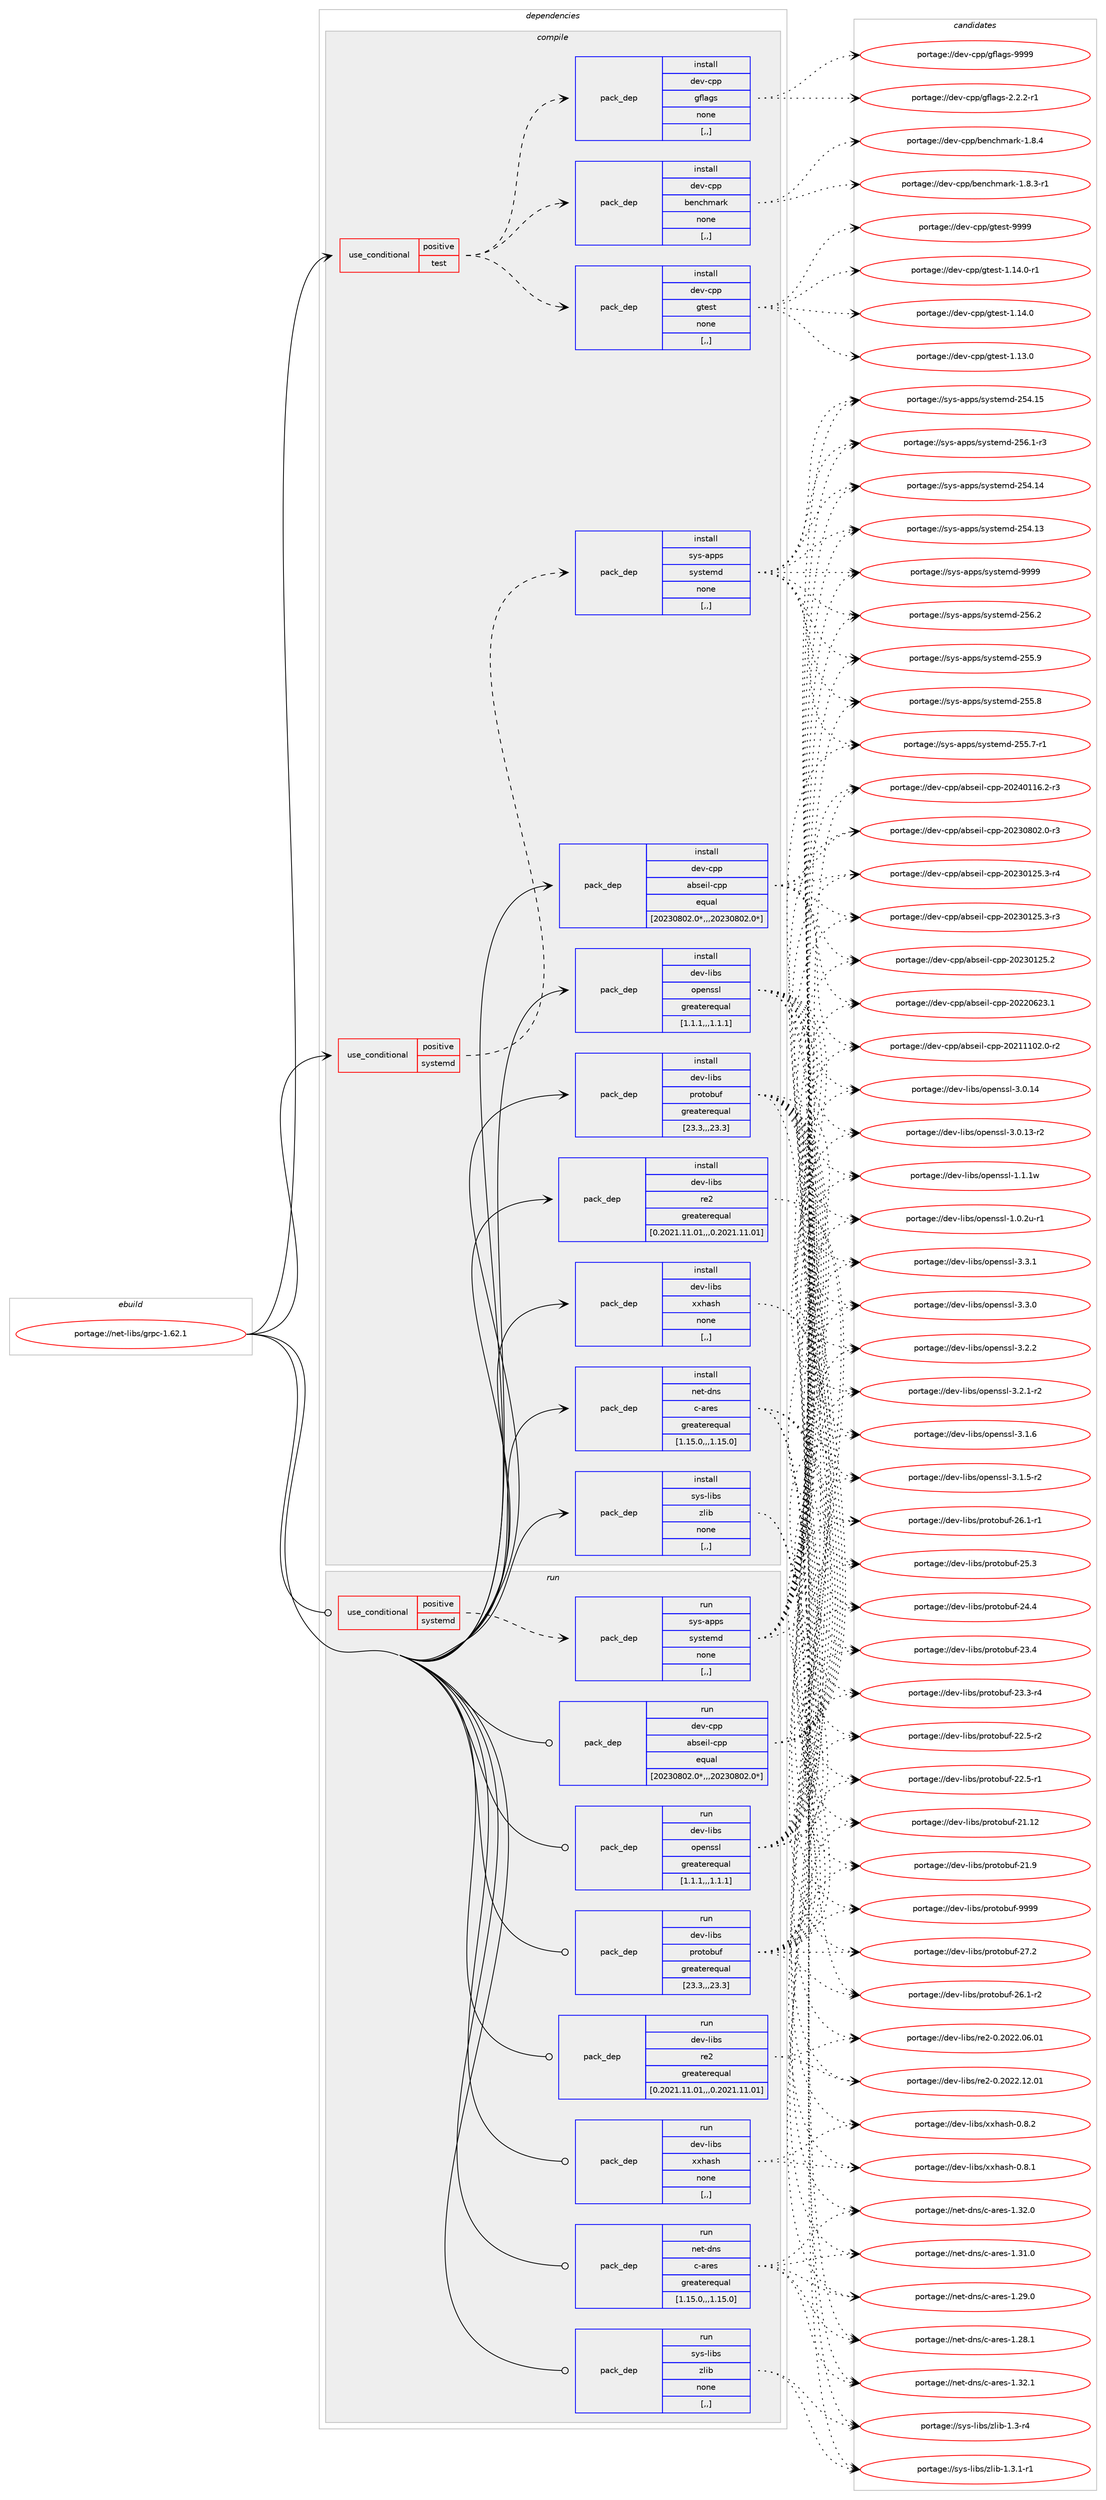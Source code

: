 digraph prolog {

# *************
# Graph options
# *************

newrank=true;
concentrate=true;
compound=true;
graph [rankdir=LR,fontname=Helvetica,fontsize=10,ranksep=1.5];#, ranksep=2.5, nodesep=0.2];
edge  [arrowhead=vee];
node  [fontname=Helvetica,fontsize=10];

# **********
# The ebuild
# **********

subgraph cluster_leftcol {
color=gray;
rank=same;
label=<<i>ebuild</i>>;
id [label="portage://net-libs/grpc-1.62.1", color=red, width=4, href="../net-libs/grpc-1.62.1.svg"];
}

# ****************
# The dependencies
# ****************

subgraph cluster_midcol {
color=gray;
label=<<i>dependencies</i>>;
subgraph cluster_compile {
fillcolor="#eeeeee";
style=filled;
label=<<i>compile</i>>;
subgraph cond92857 {
dependency356005 [label=<<TABLE BORDER="0" CELLBORDER="1" CELLSPACING="0" CELLPADDING="4"><TR><TD ROWSPAN="3" CELLPADDING="10">use_conditional</TD></TR><TR><TD>positive</TD></TR><TR><TD>systemd</TD></TR></TABLE>>, shape=none, color=red];
subgraph pack260504 {
dependency356006 [label=<<TABLE BORDER="0" CELLBORDER="1" CELLSPACING="0" CELLPADDING="4" WIDTH="220"><TR><TD ROWSPAN="6" CELLPADDING="30">pack_dep</TD></TR><TR><TD WIDTH="110">install</TD></TR><TR><TD>sys-apps</TD></TR><TR><TD>systemd</TD></TR><TR><TD>none</TD></TR><TR><TD>[,,]</TD></TR></TABLE>>, shape=none, color=blue];
}
dependency356005:e -> dependency356006:w [weight=20,style="dashed",arrowhead="vee"];
}
id:e -> dependency356005:w [weight=20,style="solid",arrowhead="vee"];
subgraph cond92858 {
dependency356007 [label=<<TABLE BORDER="0" CELLBORDER="1" CELLSPACING="0" CELLPADDING="4"><TR><TD ROWSPAN="3" CELLPADDING="10">use_conditional</TD></TR><TR><TD>positive</TD></TR><TR><TD>test</TD></TR></TABLE>>, shape=none, color=red];
subgraph pack260505 {
dependency356008 [label=<<TABLE BORDER="0" CELLBORDER="1" CELLSPACING="0" CELLPADDING="4" WIDTH="220"><TR><TD ROWSPAN="6" CELLPADDING="30">pack_dep</TD></TR><TR><TD WIDTH="110">install</TD></TR><TR><TD>dev-cpp</TD></TR><TR><TD>benchmark</TD></TR><TR><TD>none</TD></TR><TR><TD>[,,]</TD></TR></TABLE>>, shape=none, color=blue];
}
dependency356007:e -> dependency356008:w [weight=20,style="dashed",arrowhead="vee"];
subgraph pack260506 {
dependency356009 [label=<<TABLE BORDER="0" CELLBORDER="1" CELLSPACING="0" CELLPADDING="4" WIDTH="220"><TR><TD ROWSPAN="6" CELLPADDING="30">pack_dep</TD></TR><TR><TD WIDTH="110">install</TD></TR><TR><TD>dev-cpp</TD></TR><TR><TD>gflags</TD></TR><TR><TD>none</TD></TR><TR><TD>[,,]</TD></TR></TABLE>>, shape=none, color=blue];
}
dependency356007:e -> dependency356009:w [weight=20,style="dashed",arrowhead="vee"];
subgraph pack260507 {
dependency356010 [label=<<TABLE BORDER="0" CELLBORDER="1" CELLSPACING="0" CELLPADDING="4" WIDTH="220"><TR><TD ROWSPAN="6" CELLPADDING="30">pack_dep</TD></TR><TR><TD WIDTH="110">install</TD></TR><TR><TD>dev-cpp</TD></TR><TR><TD>gtest</TD></TR><TR><TD>none</TD></TR><TR><TD>[,,]</TD></TR></TABLE>>, shape=none, color=blue];
}
dependency356007:e -> dependency356010:w [weight=20,style="dashed",arrowhead="vee"];
}
id:e -> dependency356007:w [weight=20,style="solid",arrowhead="vee"];
subgraph pack260508 {
dependency356011 [label=<<TABLE BORDER="0" CELLBORDER="1" CELLSPACING="0" CELLPADDING="4" WIDTH="220"><TR><TD ROWSPAN="6" CELLPADDING="30">pack_dep</TD></TR><TR><TD WIDTH="110">install</TD></TR><TR><TD>dev-cpp</TD></TR><TR><TD>abseil-cpp</TD></TR><TR><TD>equal</TD></TR><TR><TD>[20230802.0*,,,20230802.0*]</TD></TR></TABLE>>, shape=none, color=blue];
}
id:e -> dependency356011:w [weight=20,style="solid",arrowhead="vee"];
subgraph pack260509 {
dependency356012 [label=<<TABLE BORDER="0" CELLBORDER="1" CELLSPACING="0" CELLPADDING="4" WIDTH="220"><TR><TD ROWSPAN="6" CELLPADDING="30">pack_dep</TD></TR><TR><TD WIDTH="110">install</TD></TR><TR><TD>dev-libs</TD></TR><TR><TD>openssl</TD></TR><TR><TD>greaterequal</TD></TR><TR><TD>[1.1.1,,,1.1.1]</TD></TR></TABLE>>, shape=none, color=blue];
}
id:e -> dependency356012:w [weight=20,style="solid",arrowhead="vee"];
subgraph pack260510 {
dependency356013 [label=<<TABLE BORDER="0" CELLBORDER="1" CELLSPACING="0" CELLPADDING="4" WIDTH="220"><TR><TD ROWSPAN="6" CELLPADDING="30">pack_dep</TD></TR><TR><TD WIDTH="110">install</TD></TR><TR><TD>dev-libs</TD></TR><TR><TD>protobuf</TD></TR><TR><TD>greaterequal</TD></TR><TR><TD>[23.3,,,23.3]</TD></TR></TABLE>>, shape=none, color=blue];
}
id:e -> dependency356013:w [weight=20,style="solid",arrowhead="vee"];
subgraph pack260511 {
dependency356014 [label=<<TABLE BORDER="0" CELLBORDER="1" CELLSPACING="0" CELLPADDING="4" WIDTH="220"><TR><TD ROWSPAN="6" CELLPADDING="30">pack_dep</TD></TR><TR><TD WIDTH="110">install</TD></TR><TR><TD>dev-libs</TD></TR><TR><TD>re2</TD></TR><TR><TD>greaterequal</TD></TR><TR><TD>[0.2021.11.01,,,0.2021.11.01]</TD></TR></TABLE>>, shape=none, color=blue];
}
id:e -> dependency356014:w [weight=20,style="solid",arrowhead="vee"];
subgraph pack260512 {
dependency356015 [label=<<TABLE BORDER="0" CELLBORDER="1" CELLSPACING="0" CELLPADDING="4" WIDTH="220"><TR><TD ROWSPAN="6" CELLPADDING="30">pack_dep</TD></TR><TR><TD WIDTH="110">install</TD></TR><TR><TD>dev-libs</TD></TR><TR><TD>xxhash</TD></TR><TR><TD>none</TD></TR><TR><TD>[,,]</TD></TR></TABLE>>, shape=none, color=blue];
}
id:e -> dependency356015:w [weight=20,style="solid",arrowhead="vee"];
subgraph pack260513 {
dependency356016 [label=<<TABLE BORDER="0" CELLBORDER="1" CELLSPACING="0" CELLPADDING="4" WIDTH="220"><TR><TD ROWSPAN="6" CELLPADDING="30">pack_dep</TD></TR><TR><TD WIDTH="110">install</TD></TR><TR><TD>net-dns</TD></TR><TR><TD>c-ares</TD></TR><TR><TD>greaterequal</TD></TR><TR><TD>[1.15.0,,,1.15.0]</TD></TR></TABLE>>, shape=none, color=blue];
}
id:e -> dependency356016:w [weight=20,style="solid",arrowhead="vee"];
subgraph pack260514 {
dependency356017 [label=<<TABLE BORDER="0" CELLBORDER="1" CELLSPACING="0" CELLPADDING="4" WIDTH="220"><TR><TD ROWSPAN="6" CELLPADDING="30">pack_dep</TD></TR><TR><TD WIDTH="110">install</TD></TR><TR><TD>sys-libs</TD></TR><TR><TD>zlib</TD></TR><TR><TD>none</TD></TR><TR><TD>[,,]</TD></TR></TABLE>>, shape=none, color=blue];
}
id:e -> dependency356017:w [weight=20,style="solid",arrowhead="vee"];
}
subgraph cluster_compileandrun {
fillcolor="#eeeeee";
style=filled;
label=<<i>compile and run</i>>;
}
subgraph cluster_run {
fillcolor="#eeeeee";
style=filled;
label=<<i>run</i>>;
subgraph cond92859 {
dependency356018 [label=<<TABLE BORDER="0" CELLBORDER="1" CELLSPACING="0" CELLPADDING="4"><TR><TD ROWSPAN="3" CELLPADDING="10">use_conditional</TD></TR><TR><TD>positive</TD></TR><TR><TD>systemd</TD></TR></TABLE>>, shape=none, color=red];
subgraph pack260515 {
dependency356019 [label=<<TABLE BORDER="0" CELLBORDER="1" CELLSPACING="0" CELLPADDING="4" WIDTH="220"><TR><TD ROWSPAN="6" CELLPADDING="30">pack_dep</TD></TR><TR><TD WIDTH="110">run</TD></TR><TR><TD>sys-apps</TD></TR><TR><TD>systemd</TD></TR><TR><TD>none</TD></TR><TR><TD>[,,]</TD></TR></TABLE>>, shape=none, color=blue];
}
dependency356018:e -> dependency356019:w [weight=20,style="dashed",arrowhead="vee"];
}
id:e -> dependency356018:w [weight=20,style="solid",arrowhead="odot"];
subgraph pack260516 {
dependency356020 [label=<<TABLE BORDER="0" CELLBORDER="1" CELLSPACING="0" CELLPADDING="4" WIDTH="220"><TR><TD ROWSPAN="6" CELLPADDING="30">pack_dep</TD></TR><TR><TD WIDTH="110">run</TD></TR><TR><TD>dev-cpp</TD></TR><TR><TD>abseil-cpp</TD></TR><TR><TD>equal</TD></TR><TR><TD>[20230802.0*,,,20230802.0*]</TD></TR></TABLE>>, shape=none, color=blue];
}
id:e -> dependency356020:w [weight=20,style="solid",arrowhead="odot"];
subgraph pack260517 {
dependency356021 [label=<<TABLE BORDER="0" CELLBORDER="1" CELLSPACING="0" CELLPADDING="4" WIDTH="220"><TR><TD ROWSPAN="6" CELLPADDING="30">pack_dep</TD></TR><TR><TD WIDTH="110">run</TD></TR><TR><TD>dev-libs</TD></TR><TR><TD>openssl</TD></TR><TR><TD>greaterequal</TD></TR><TR><TD>[1.1.1,,,1.1.1]</TD></TR></TABLE>>, shape=none, color=blue];
}
id:e -> dependency356021:w [weight=20,style="solid",arrowhead="odot"];
subgraph pack260518 {
dependency356022 [label=<<TABLE BORDER="0" CELLBORDER="1" CELLSPACING="0" CELLPADDING="4" WIDTH="220"><TR><TD ROWSPAN="6" CELLPADDING="30">pack_dep</TD></TR><TR><TD WIDTH="110">run</TD></TR><TR><TD>dev-libs</TD></TR><TR><TD>protobuf</TD></TR><TR><TD>greaterequal</TD></TR><TR><TD>[23.3,,,23.3]</TD></TR></TABLE>>, shape=none, color=blue];
}
id:e -> dependency356022:w [weight=20,style="solid",arrowhead="odot"];
subgraph pack260519 {
dependency356023 [label=<<TABLE BORDER="0" CELLBORDER="1" CELLSPACING="0" CELLPADDING="4" WIDTH="220"><TR><TD ROWSPAN="6" CELLPADDING="30">pack_dep</TD></TR><TR><TD WIDTH="110">run</TD></TR><TR><TD>dev-libs</TD></TR><TR><TD>re2</TD></TR><TR><TD>greaterequal</TD></TR><TR><TD>[0.2021.11.01,,,0.2021.11.01]</TD></TR></TABLE>>, shape=none, color=blue];
}
id:e -> dependency356023:w [weight=20,style="solid",arrowhead="odot"];
subgraph pack260520 {
dependency356024 [label=<<TABLE BORDER="0" CELLBORDER="1" CELLSPACING="0" CELLPADDING="4" WIDTH="220"><TR><TD ROWSPAN="6" CELLPADDING="30">pack_dep</TD></TR><TR><TD WIDTH="110">run</TD></TR><TR><TD>dev-libs</TD></TR><TR><TD>xxhash</TD></TR><TR><TD>none</TD></TR><TR><TD>[,,]</TD></TR></TABLE>>, shape=none, color=blue];
}
id:e -> dependency356024:w [weight=20,style="solid",arrowhead="odot"];
subgraph pack260521 {
dependency356025 [label=<<TABLE BORDER="0" CELLBORDER="1" CELLSPACING="0" CELLPADDING="4" WIDTH="220"><TR><TD ROWSPAN="6" CELLPADDING="30">pack_dep</TD></TR><TR><TD WIDTH="110">run</TD></TR><TR><TD>net-dns</TD></TR><TR><TD>c-ares</TD></TR><TR><TD>greaterequal</TD></TR><TR><TD>[1.15.0,,,1.15.0]</TD></TR></TABLE>>, shape=none, color=blue];
}
id:e -> dependency356025:w [weight=20,style="solid",arrowhead="odot"];
subgraph pack260522 {
dependency356026 [label=<<TABLE BORDER="0" CELLBORDER="1" CELLSPACING="0" CELLPADDING="4" WIDTH="220"><TR><TD ROWSPAN="6" CELLPADDING="30">pack_dep</TD></TR><TR><TD WIDTH="110">run</TD></TR><TR><TD>sys-libs</TD></TR><TR><TD>zlib</TD></TR><TR><TD>none</TD></TR><TR><TD>[,,]</TD></TR></TABLE>>, shape=none, color=blue];
}
id:e -> dependency356026:w [weight=20,style="solid",arrowhead="odot"];
}
}

# **************
# The candidates
# **************

subgraph cluster_choices {
rank=same;
color=gray;
label=<<i>candidates</i>>;

subgraph choice260504 {
color=black;
nodesep=1;
choice1151211154597112112115471151211151161011091004557575757 [label="portage://sys-apps/systemd-9999", color=red, width=4,href="../sys-apps/systemd-9999.svg"];
choice115121115459711211211547115121115116101109100455053544650 [label="portage://sys-apps/systemd-256.2", color=red, width=4,href="../sys-apps/systemd-256.2.svg"];
choice1151211154597112112115471151211151161011091004550535446494511451 [label="portage://sys-apps/systemd-256.1-r3", color=red, width=4,href="../sys-apps/systemd-256.1-r3.svg"];
choice115121115459711211211547115121115116101109100455053534657 [label="portage://sys-apps/systemd-255.9", color=red, width=4,href="../sys-apps/systemd-255.9.svg"];
choice115121115459711211211547115121115116101109100455053534656 [label="portage://sys-apps/systemd-255.8", color=red, width=4,href="../sys-apps/systemd-255.8.svg"];
choice1151211154597112112115471151211151161011091004550535346554511449 [label="portage://sys-apps/systemd-255.7-r1", color=red, width=4,href="../sys-apps/systemd-255.7-r1.svg"];
choice11512111545971121121154711512111511610110910045505352464953 [label="portage://sys-apps/systemd-254.15", color=red, width=4,href="../sys-apps/systemd-254.15.svg"];
choice11512111545971121121154711512111511610110910045505352464952 [label="portage://sys-apps/systemd-254.14", color=red, width=4,href="../sys-apps/systemd-254.14.svg"];
choice11512111545971121121154711512111511610110910045505352464951 [label="portage://sys-apps/systemd-254.13", color=red, width=4,href="../sys-apps/systemd-254.13.svg"];
dependency356006:e -> choice1151211154597112112115471151211151161011091004557575757:w [style=dotted,weight="100"];
dependency356006:e -> choice115121115459711211211547115121115116101109100455053544650:w [style=dotted,weight="100"];
dependency356006:e -> choice1151211154597112112115471151211151161011091004550535446494511451:w [style=dotted,weight="100"];
dependency356006:e -> choice115121115459711211211547115121115116101109100455053534657:w [style=dotted,weight="100"];
dependency356006:e -> choice115121115459711211211547115121115116101109100455053534656:w [style=dotted,weight="100"];
dependency356006:e -> choice1151211154597112112115471151211151161011091004550535346554511449:w [style=dotted,weight="100"];
dependency356006:e -> choice11512111545971121121154711512111511610110910045505352464953:w [style=dotted,weight="100"];
dependency356006:e -> choice11512111545971121121154711512111511610110910045505352464952:w [style=dotted,weight="100"];
dependency356006:e -> choice11512111545971121121154711512111511610110910045505352464951:w [style=dotted,weight="100"];
}
subgraph choice260505 {
color=black;
nodesep=1;
choice100101118459911211247981011109910410997114107454946564652 [label="portage://dev-cpp/benchmark-1.8.4", color=red, width=4,href="../dev-cpp/benchmark-1.8.4.svg"];
choice1001011184599112112479810111099104109971141074549465646514511449 [label="portage://dev-cpp/benchmark-1.8.3-r1", color=red, width=4,href="../dev-cpp/benchmark-1.8.3-r1.svg"];
dependency356008:e -> choice100101118459911211247981011109910410997114107454946564652:w [style=dotted,weight="100"];
dependency356008:e -> choice1001011184599112112479810111099104109971141074549465646514511449:w [style=dotted,weight="100"];
}
subgraph choice260506 {
color=black;
nodesep=1;
choice100101118459911211247103102108971031154557575757 [label="portage://dev-cpp/gflags-9999", color=red, width=4,href="../dev-cpp/gflags-9999.svg"];
choice100101118459911211247103102108971031154550465046504511449 [label="portage://dev-cpp/gflags-2.2.2-r1", color=red, width=4,href="../dev-cpp/gflags-2.2.2-r1.svg"];
dependency356009:e -> choice100101118459911211247103102108971031154557575757:w [style=dotted,weight="100"];
dependency356009:e -> choice100101118459911211247103102108971031154550465046504511449:w [style=dotted,weight="100"];
}
subgraph choice260507 {
color=black;
nodesep=1;
choice1001011184599112112471031161011151164557575757 [label="portage://dev-cpp/gtest-9999", color=red, width=4,href="../dev-cpp/gtest-9999.svg"];
choice100101118459911211247103116101115116454946495246484511449 [label="portage://dev-cpp/gtest-1.14.0-r1", color=red, width=4,href="../dev-cpp/gtest-1.14.0-r1.svg"];
choice10010111845991121124710311610111511645494649524648 [label="portage://dev-cpp/gtest-1.14.0", color=red, width=4,href="../dev-cpp/gtest-1.14.0.svg"];
choice10010111845991121124710311610111511645494649514648 [label="portage://dev-cpp/gtest-1.13.0", color=red, width=4,href="../dev-cpp/gtest-1.13.0.svg"];
dependency356010:e -> choice1001011184599112112471031161011151164557575757:w [style=dotted,weight="100"];
dependency356010:e -> choice100101118459911211247103116101115116454946495246484511449:w [style=dotted,weight="100"];
dependency356010:e -> choice10010111845991121124710311610111511645494649524648:w [style=dotted,weight="100"];
dependency356010:e -> choice10010111845991121124710311610111511645494649514648:w [style=dotted,weight="100"];
}
subgraph choice260508 {
color=black;
nodesep=1;
choice1001011184599112112479798115101105108459911211245504850524849495446504511451 [label="portage://dev-cpp/abseil-cpp-20240116.2-r3", color=red, width=4,href="../dev-cpp/abseil-cpp-20240116.2-r3.svg"];
choice1001011184599112112479798115101105108459911211245504850514856485046484511451 [label="portage://dev-cpp/abseil-cpp-20230802.0-r3", color=red, width=4,href="../dev-cpp/abseil-cpp-20230802.0-r3.svg"];
choice1001011184599112112479798115101105108459911211245504850514849505346514511452 [label="portage://dev-cpp/abseil-cpp-20230125.3-r4", color=red, width=4,href="../dev-cpp/abseil-cpp-20230125.3-r4.svg"];
choice1001011184599112112479798115101105108459911211245504850514849505346514511451 [label="portage://dev-cpp/abseil-cpp-20230125.3-r3", color=red, width=4,href="../dev-cpp/abseil-cpp-20230125.3-r3.svg"];
choice100101118459911211247979811510110510845991121124550485051484950534650 [label="portage://dev-cpp/abseil-cpp-20230125.2", color=red, width=4,href="../dev-cpp/abseil-cpp-20230125.2.svg"];
choice100101118459911211247979811510110510845991121124550485050485450514649 [label="portage://dev-cpp/abseil-cpp-20220623.1", color=red, width=4,href="../dev-cpp/abseil-cpp-20220623.1.svg"];
choice1001011184599112112479798115101105108459911211245504850494949485046484511450 [label="portage://dev-cpp/abseil-cpp-20211102.0-r2", color=red, width=4,href="../dev-cpp/abseil-cpp-20211102.0-r2.svg"];
dependency356011:e -> choice1001011184599112112479798115101105108459911211245504850524849495446504511451:w [style=dotted,weight="100"];
dependency356011:e -> choice1001011184599112112479798115101105108459911211245504850514856485046484511451:w [style=dotted,weight="100"];
dependency356011:e -> choice1001011184599112112479798115101105108459911211245504850514849505346514511452:w [style=dotted,weight="100"];
dependency356011:e -> choice1001011184599112112479798115101105108459911211245504850514849505346514511451:w [style=dotted,weight="100"];
dependency356011:e -> choice100101118459911211247979811510110510845991121124550485051484950534650:w [style=dotted,weight="100"];
dependency356011:e -> choice100101118459911211247979811510110510845991121124550485050485450514649:w [style=dotted,weight="100"];
dependency356011:e -> choice1001011184599112112479798115101105108459911211245504850494949485046484511450:w [style=dotted,weight="100"];
}
subgraph choice260509 {
color=black;
nodesep=1;
choice100101118451081059811547111112101110115115108455146514649 [label="portage://dev-libs/openssl-3.3.1", color=red, width=4,href="../dev-libs/openssl-3.3.1.svg"];
choice100101118451081059811547111112101110115115108455146514648 [label="portage://dev-libs/openssl-3.3.0", color=red, width=4,href="../dev-libs/openssl-3.3.0.svg"];
choice100101118451081059811547111112101110115115108455146504650 [label="portage://dev-libs/openssl-3.2.2", color=red, width=4,href="../dev-libs/openssl-3.2.2.svg"];
choice1001011184510810598115471111121011101151151084551465046494511450 [label="portage://dev-libs/openssl-3.2.1-r2", color=red, width=4,href="../dev-libs/openssl-3.2.1-r2.svg"];
choice100101118451081059811547111112101110115115108455146494654 [label="portage://dev-libs/openssl-3.1.6", color=red, width=4,href="../dev-libs/openssl-3.1.6.svg"];
choice1001011184510810598115471111121011101151151084551464946534511450 [label="portage://dev-libs/openssl-3.1.5-r2", color=red, width=4,href="../dev-libs/openssl-3.1.5-r2.svg"];
choice10010111845108105981154711111210111011511510845514648464952 [label="portage://dev-libs/openssl-3.0.14", color=red, width=4,href="../dev-libs/openssl-3.0.14.svg"];
choice100101118451081059811547111112101110115115108455146484649514511450 [label="portage://dev-libs/openssl-3.0.13-r2", color=red, width=4,href="../dev-libs/openssl-3.0.13-r2.svg"];
choice100101118451081059811547111112101110115115108454946494649119 [label="portage://dev-libs/openssl-1.1.1w", color=red, width=4,href="../dev-libs/openssl-1.1.1w.svg"];
choice1001011184510810598115471111121011101151151084549464846501174511449 [label="portage://dev-libs/openssl-1.0.2u-r1", color=red, width=4,href="../dev-libs/openssl-1.0.2u-r1.svg"];
dependency356012:e -> choice100101118451081059811547111112101110115115108455146514649:w [style=dotted,weight="100"];
dependency356012:e -> choice100101118451081059811547111112101110115115108455146514648:w [style=dotted,weight="100"];
dependency356012:e -> choice100101118451081059811547111112101110115115108455146504650:w [style=dotted,weight="100"];
dependency356012:e -> choice1001011184510810598115471111121011101151151084551465046494511450:w [style=dotted,weight="100"];
dependency356012:e -> choice100101118451081059811547111112101110115115108455146494654:w [style=dotted,weight="100"];
dependency356012:e -> choice1001011184510810598115471111121011101151151084551464946534511450:w [style=dotted,weight="100"];
dependency356012:e -> choice10010111845108105981154711111210111011511510845514648464952:w [style=dotted,weight="100"];
dependency356012:e -> choice100101118451081059811547111112101110115115108455146484649514511450:w [style=dotted,weight="100"];
dependency356012:e -> choice100101118451081059811547111112101110115115108454946494649119:w [style=dotted,weight="100"];
dependency356012:e -> choice1001011184510810598115471111121011101151151084549464846501174511449:w [style=dotted,weight="100"];
}
subgraph choice260510 {
color=black;
nodesep=1;
choice100101118451081059811547112114111116111981171024557575757 [label="portage://dev-libs/protobuf-9999", color=red, width=4,href="../dev-libs/protobuf-9999.svg"];
choice100101118451081059811547112114111116111981171024550554650 [label="portage://dev-libs/protobuf-27.2", color=red, width=4,href="../dev-libs/protobuf-27.2.svg"];
choice1001011184510810598115471121141111161119811710245505446494511450 [label="portage://dev-libs/protobuf-26.1-r2", color=red, width=4,href="../dev-libs/protobuf-26.1-r2.svg"];
choice1001011184510810598115471121141111161119811710245505446494511449 [label="portage://dev-libs/protobuf-26.1-r1", color=red, width=4,href="../dev-libs/protobuf-26.1-r1.svg"];
choice100101118451081059811547112114111116111981171024550534651 [label="portage://dev-libs/protobuf-25.3", color=red, width=4,href="../dev-libs/protobuf-25.3.svg"];
choice100101118451081059811547112114111116111981171024550524652 [label="portage://dev-libs/protobuf-24.4", color=red, width=4,href="../dev-libs/protobuf-24.4.svg"];
choice100101118451081059811547112114111116111981171024550514652 [label="portage://dev-libs/protobuf-23.4", color=red, width=4,href="../dev-libs/protobuf-23.4.svg"];
choice1001011184510810598115471121141111161119811710245505146514511452 [label="portage://dev-libs/protobuf-23.3-r4", color=red, width=4,href="../dev-libs/protobuf-23.3-r4.svg"];
choice1001011184510810598115471121141111161119811710245505046534511450 [label="portage://dev-libs/protobuf-22.5-r2", color=red, width=4,href="../dev-libs/protobuf-22.5-r2.svg"];
choice1001011184510810598115471121141111161119811710245505046534511449 [label="portage://dev-libs/protobuf-22.5-r1", color=red, width=4,href="../dev-libs/protobuf-22.5-r1.svg"];
choice10010111845108105981154711211411111611198117102455049464950 [label="portage://dev-libs/protobuf-21.12", color=red, width=4,href="../dev-libs/protobuf-21.12.svg"];
choice100101118451081059811547112114111116111981171024550494657 [label="portage://dev-libs/protobuf-21.9", color=red, width=4,href="../dev-libs/protobuf-21.9.svg"];
dependency356013:e -> choice100101118451081059811547112114111116111981171024557575757:w [style=dotted,weight="100"];
dependency356013:e -> choice100101118451081059811547112114111116111981171024550554650:w [style=dotted,weight="100"];
dependency356013:e -> choice1001011184510810598115471121141111161119811710245505446494511450:w [style=dotted,weight="100"];
dependency356013:e -> choice1001011184510810598115471121141111161119811710245505446494511449:w [style=dotted,weight="100"];
dependency356013:e -> choice100101118451081059811547112114111116111981171024550534651:w [style=dotted,weight="100"];
dependency356013:e -> choice100101118451081059811547112114111116111981171024550524652:w [style=dotted,weight="100"];
dependency356013:e -> choice100101118451081059811547112114111116111981171024550514652:w [style=dotted,weight="100"];
dependency356013:e -> choice1001011184510810598115471121141111161119811710245505146514511452:w [style=dotted,weight="100"];
dependency356013:e -> choice1001011184510810598115471121141111161119811710245505046534511450:w [style=dotted,weight="100"];
dependency356013:e -> choice1001011184510810598115471121141111161119811710245505046534511449:w [style=dotted,weight="100"];
dependency356013:e -> choice10010111845108105981154711211411111611198117102455049464950:w [style=dotted,weight="100"];
dependency356013:e -> choice100101118451081059811547112114111116111981171024550494657:w [style=dotted,weight="100"];
}
subgraph choice260511 {
color=black;
nodesep=1;
choice1001011184510810598115471141015045484650485050464950464849 [label="portage://dev-libs/re2-0.2022.12.01", color=red, width=4,href="../dev-libs/re2-0.2022.12.01.svg"];
choice1001011184510810598115471141015045484650485050464854464849 [label="portage://dev-libs/re2-0.2022.06.01", color=red, width=4,href="../dev-libs/re2-0.2022.06.01.svg"];
dependency356014:e -> choice1001011184510810598115471141015045484650485050464950464849:w [style=dotted,weight="100"];
dependency356014:e -> choice1001011184510810598115471141015045484650485050464854464849:w [style=dotted,weight="100"];
}
subgraph choice260512 {
color=black;
nodesep=1;
choice10010111845108105981154712012010497115104454846564650 [label="portage://dev-libs/xxhash-0.8.2", color=red, width=4,href="../dev-libs/xxhash-0.8.2.svg"];
choice10010111845108105981154712012010497115104454846564649 [label="portage://dev-libs/xxhash-0.8.1", color=red, width=4,href="../dev-libs/xxhash-0.8.1.svg"];
dependency356015:e -> choice10010111845108105981154712012010497115104454846564650:w [style=dotted,weight="100"];
dependency356015:e -> choice10010111845108105981154712012010497115104454846564649:w [style=dotted,weight="100"];
}
subgraph choice260513 {
color=black;
nodesep=1;
choice110101116451001101154799459711410111545494651504649 [label="portage://net-dns/c-ares-1.32.1", color=red, width=4,href="../net-dns/c-ares-1.32.1.svg"];
choice110101116451001101154799459711410111545494651504648 [label="portage://net-dns/c-ares-1.32.0", color=red, width=4,href="../net-dns/c-ares-1.32.0.svg"];
choice110101116451001101154799459711410111545494651494648 [label="portage://net-dns/c-ares-1.31.0", color=red, width=4,href="../net-dns/c-ares-1.31.0.svg"];
choice110101116451001101154799459711410111545494650574648 [label="portage://net-dns/c-ares-1.29.0", color=red, width=4,href="../net-dns/c-ares-1.29.0.svg"];
choice110101116451001101154799459711410111545494650564649 [label="portage://net-dns/c-ares-1.28.1", color=red, width=4,href="../net-dns/c-ares-1.28.1.svg"];
dependency356016:e -> choice110101116451001101154799459711410111545494651504649:w [style=dotted,weight="100"];
dependency356016:e -> choice110101116451001101154799459711410111545494651504648:w [style=dotted,weight="100"];
dependency356016:e -> choice110101116451001101154799459711410111545494651494648:w [style=dotted,weight="100"];
dependency356016:e -> choice110101116451001101154799459711410111545494650574648:w [style=dotted,weight="100"];
dependency356016:e -> choice110101116451001101154799459711410111545494650564649:w [style=dotted,weight="100"];
}
subgraph choice260514 {
color=black;
nodesep=1;
choice115121115451081059811547122108105984549465146494511449 [label="portage://sys-libs/zlib-1.3.1-r1", color=red, width=4,href="../sys-libs/zlib-1.3.1-r1.svg"];
choice11512111545108105981154712210810598454946514511452 [label="portage://sys-libs/zlib-1.3-r4", color=red, width=4,href="../sys-libs/zlib-1.3-r4.svg"];
dependency356017:e -> choice115121115451081059811547122108105984549465146494511449:w [style=dotted,weight="100"];
dependency356017:e -> choice11512111545108105981154712210810598454946514511452:w [style=dotted,weight="100"];
}
subgraph choice260515 {
color=black;
nodesep=1;
choice1151211154597112112115471151211151161011091004557575757 [label="portage://sys-apps/systemd-9999", color=red, width=4,href="../sys-apps/systemd-9999.svg"];
choice115121115459711211211547115121115116101109100455053544650 [label="portage://sys-apps/systemd-256.2", color=red, width=4,href="../sys-apps/systemd-256.2.svg"];
choice1151211154597112112115471151211151161011091004550535446494511451 [label="portage://sys-apps/systemd-256.1-r3", color=red, width=4,href="../sys-apps/systemd-256.1-r3.svg"];
choice115121115459711211211547115121115116101109100455053534657 [label="portage://sys-apps/systemd-255.9", color=red, width=4,href="../sys-apps/systemd-255.9.svg"];
choice115121115459711211211547115121115116101109100455053534656 [label="portage://sys-apps/systemd-255.8", color=red, width=4,href="../sys-apps/systemd-255.8.svg"];
choice1151211154597112112115471151211151161011091004550535346554511449 [label="portage://sys-apps/systemd-255.7-r1", color=red, width=4,href="../sys-apps/systemd-255.7-r1.svg"];
choice11512111545971121121154711512111511610110910045505352464953 [label="portage://sys-apps/systemd-254.15", color=red, width=4,href="../sys-apps/systemd-254.15.svg"];
choice11512111545971121121154711512111511610110910045505352464952 [label="portage://sys-apps/systemd-254.14", color=red, width=4,href="../sys-apps/systemd-254.14.svg"];
choice11512111545971121121154711512111511610110910045505352464951 [label="portage://sys-apps/systemd-254.13", color=red, width=4,href="../sys-apps/systemd-254.13.svg"];
dependency356019:e -> choice1151211154597112112115471151211151161011091004557575757:w [style=dotted,weight="100"];
dependency356019:e -> choice115121115459711211211547115121115116101109100455053544650:w [style=dotted,weight="100"];
dependency356019:e -> choice1151211154597112112115471151211151161011091004550535446494511451:w [style=dotted,weight="100"];
dependency356019:e -> choice115121115459711211211547115121115116101109100455053534657:w [style=dotted,weight="100"];
dependency356019:e -> choice115121115459711211211547115121115116101109100455053534656:w [style=dotted,weight="100"];
dependency356019:e -> choice1151211154597112112115471151211151161011091004550535346554511449:w [style=dotted,weight="100"];
dependency356019:e -> choice11512111545971121121154711512111511610110910045505352464953:w [style=dotted,weight="100"];
dependency356019:e -> choice11512111545971121121154711512111511610110910045505352464952:w [style=dotted,weight="100"];
dependency356019:e -> choice11512111545971121121154711512111511610110910045505352464951:w [style=dotted,weight="100"];
}
subgraph choice260516 {
color=black;
nodesep=1;
choice1001011184599112112479798115101105108459911211245504850524849495446504511451 [label="portage://dev-cpp/abseil-cpp-20240116.2-r3", color=red, width=4,href="../dev-cpp/abseil-cpp-20240116.2-r3.svg"];
choice1001011184599112112479798115101105108459911211245504850514856485046484511451 [label="portage://dev-cpp/abseil-cpp-20230802.0-r3", color=red, width=4,href="../dev-cpp/abseil-cpp-20230802.0-r3.svg"];
choice1001011184599112112479798115101105108459911211245504850514849505346514511452 [label="portage://dev-cpp/abseil-cpp-20230125.3-r4", color=red, width=4,href="../dev-cpp/abseil-cpp-20230125.3-r4.svg"];
choice1001011184599112112479798115101105108459911211245504850514849505346514511451 [label="portage://dev-cpp/abseil-cpp-20230125.3-r3", color=red, width=4,href="../dev-cpp/abseil-cpp-20230125.3-r3.svg"];
choice100101118459911211247979811510110510845991121124550485051484950534650 [label="portage://dev-cpp/abseil-cpp-20230125.2", color=red, width=4,href="../dev-cpp/abseil-cpp-20230125.2.svg"];
choice100101118459911211247979811510110510845991121124550485050485450514649 [label="portage://dev-cpp/abseil-cpp-20220623.1", color=red, width=4,href="../dev-cpp/abseil-cpp-20220623.1.svg"];
choice1001011184599112112479798115101105108459911211245504850494949485046484511450 [label="portage://dev-cpp/abseil-cpp-20211102.0-r2", color=red, width=4,href="../dev-cpp/abseil-cpp-20211102.0-r2.svg"];
dependency356020:e -> choice1001011184599112112479798115101105108459911211245504850524849495446504511451:w [style=dotted,weight="100"];
dependency356020:e -> choice1001011184599112112479798115101105108459911211245504850514856485046484511451:w [style=dotted,weight="100"];
dependency356020:e -> choice1001011184599112112479798115101105108459911211245504850514849505346514511452:w [style=dotted,weight="100"];
dependency356020:e -> choice1001011184599112112479798115101105108459911211245504850514849505346514511451:w [style=dotted,weight="100"];
dependency356020:e -> choice100101118459911211247979811510110510845991121124550485051484950534650:w [style=dotted,weight="100"];
dependency356020:e -> choice100101118459911211247979811510110510845991121124550485050485450514649:w [style=dotted,weight="100"];
dependency356020:e -> choice1001011184599112112479798115101105108459911211245504850494949485046484511450:w [style=dotted,weight="100"];
}
subgraph choice260517 {
color=black;
nodesep=1;
choice100101118451081059811547111112101110115115108455146514649 [label="portage://dev-libs/openssl-3.3.1", color=red, width=4,href="../dev-libs/openssl-3.3.1.svg"];
choice100101118451081059811547111112101110115115108455146514648 [label="portage://dev-libs/openssl-3.3.0", color=red, width=4,href="../dev-libs/openssl-3.3.0.svg"];
choice100101118451081059811547111112101110115115108455146504650 [label="portage://dev-libs/openssl-3.2.2", color=red, width=4,href="../dev-libs/openssl-3.2.2.svg"];
choice1001011184510810598115471111121011101151151084551465046494511450 [label="portage://dev-libs/openssl-3.2.1-r2", color=red, width=4,href="../dev-libs/openssl-3.2.1-r2.svg"];
choice100101118451081059811547111112101110115115108455146494654 [label="portage://dev-libs/openssl-3.1.6", color=red, width=4,href="../dev-libs/openssl-3.1.6.svg"];
choice1001011184510810598115471111121011101151151084551464946534511450 [label="portage://dev-libs/openssl-3.1.5-r2", color=red, width=4,href="../dev-libs/openssl-3.1.5-r2.svg"];
choice10010111845108105981154711111210111011511510845514648464952 [label="portage://dev-libs/openssl-3.0.14", color=red, width=4,href="../dev-libs/openssl-3.0.14.svg"];
choice100101118451081059811547111112101110115115108455146484649514511450 [label="portage://dev-libs/openssl-3.0.13-r2", color=red, width=4,href="../dev-libs/openssl-3.0.13-r2.svg"];
choice100101118451081059811547111112101110115115108454946494649119 [label="portage://dev-libs/openssl-1.1.1w", color=red, width=4,href="../dev-libs/openssl-1.1.1w.svg"];
choice1001011184510810598115471111121011101151151084549464846501174511449 [label="portage://dev-libs/openssl-1.0.2u-r1", color=red, width=4,href="../dev-libs/openssl-1.0.2u-r1.svg"];
dependency356021:e -> choice100101118451081059811547111112101110115115108455146514649:w [style=dotted,weight="100"];
dependency356021:e -> choice100101118451081059811547111112101110115115108455146514648:w [style=dotted,weight="100"];
dependency356021:e -> choice100101118451081059811547111112101110115115108455146504650:w [style=dotted,weight="100"];
dependency356021:e -> choice1001011184510810598115471111121011101151151084551465046494511450:w [style=dotted,weight="100"];
dependency356021:e -> choice100101118451081059811547111112101110115115108455146494654:w [style=dotted,weight="100"];
dependency356021:e -> choice1001011184510810598115471111121011101151151084551464946534511450:w [style=dotted,weight="100"];
dependency356021:e -> choice10010111845108105981154711111210111011511510845514648464952:w [style=dotted,weight="100"];
dependency356021:e -> choice100101118451081059811547111112101110115115108455146484649514511450:w [style=dotted,weight="100"];
dependency356021:e -> choice100101118451081059811547111112101110115115108454946494649119:w [style=dotted,weight="100"];
dependency356021:e -> choice1001011184510810598115471111121011101151151084549464846501174511449:w [style=dotted,weight="100"];
}
subgraph choice260518 {
color=black;
nodesep=1;
choice100101118451081059811547112114111116111981171024557575757 [label="portage://dev-libs/protobuf-9999", color=red, width=4,href="../dev-libs/protobuf-9999.svg"];
choice100101118451081059811547112114111116111981171024550554650 [label="portage://dev-libs/protobuf-27.2", color=red, width=4,href="../dev-libs/protobuf-27.2.svg"];
choice1001011184510810598115471121141111161119811710245505446494511450 [label="portage://dev-libs/protobuf-26.1-r2", color=red, width=4,href="../dev-libs/protobuf-26.1-r2.svg"];
choice1001011184510810598115471121141111161119811710245505446494511449 [label="portage://dev-libs/protobuf-26.1-r1", color=red, width=4,href="../dev-libs/protobuf-26.1-r1.svg"];
choice100101118451081059811547112114111116111981171024550534651 [label="portage://dev-libs/protobuf-25.3", color=red, width=4,href="../dev-libs/protobuf-25.3.svg"];
choice100101118451081059811547112114111116111981171024550524652 [label="portage://dev-libs/protobuf-24.4", color=red, width=4,href="../dev-libs/protobuf-24.4.svg"];
choice100101118451081059811547112114111116111981171024550514652 [label="portage://dev-libs/protobuf-23.4", color=red, width=4,href="../dev-libs/protobuf-23.4.svg"];
choice1001011184510810598115471121141111161119811710245505146514511452 [label="portage://dev-libs/protobuf-23.3-r4", color=red, width=4,href="../dev-libs/protobuf-23.3-r4.svg"];
choice1001011184510810598115471121141111161119811710245505046534511450 [label="portage://dev-libs/protobuf-22.5-r2", color=red, width=4,href="../dev-libs/protobuf-22.5-r2.svg"];
choice1001011184510810598115471121141111161119811710245505046534511449 [label="portage://dev-libs/protobuf-22.5-r1", color=red, width=4,href="../dev-libs/protobuf-22.5-r1.svg"];
choice10010111845108105981154711211411111611198117102455049464950 [label="portage://dev-libs/protobuf-21.12", color=red, width=4,href="../dev-libs/protobuf-21.12.svg"];
choice100101118451081059811547112114111116111981171024550494657 [label="portage://dev-libs/protobuf-21.9", color=red, width=4,href="../dev-libs/protobuf-21.9.svg"];
dependency356022:e -> choice100101118451081059811547112114111116111981171024557575757:w [style=dotted,weight="100"];
dependency356022:e -> choice100101118451081059811547112114111116111981171024550554650:w [style=dotted,weight="100"];
dependency356022:e -> choice1001011184510810598115471121141111161119811710245505446494511450:w [style=dotted,weight="100"];
dependency356022:e -> choice1001011184510810598115471121141111161119811710245505446494511449:w [style=dotted,weight="100"];
dependency356022:e -> choice100101118451081059811547112114111116111981171024550534651:w [style=dotted,weight="100"];
dependency356022:e -> choice100101118451081059811547112114111116111981171024550524652:w [style=dotted,weight="100"];
dependency356022:e -> choice100101118451081059811547112114111116111981171024550514652:w [style=dotted,weight="100"];
dependency356022:e -> choice1001011184510810598115471121141111161119811710245505146514511452:w [style=dotted,weight="100"];
dependency356022:e -> choice1001011184510810598115471121141111161119811710245505046534511450:w [style=dotted,weight="100"];
dependency356022:e -> choice1001011184510810598115471121141111161119811710245505046534511449:w [style=dotted,weight="100"];
dependency356022:e -> choice10010111845108105981154711211411111611198117102455049464950:w [style=dotted,weight="100"];
dependency356022:e -> choice100101118451081059811547112114111116111981171024550494657:w [style=dotted,weight="100"];
}
subgraph choice260519 {
color=black;
nodesep=1;
choice1001011184510810598115471141015045484650485050464950464849 [label="portage://dev-libs/re2-0.2022.12.01", color=red, width=4,href="../dev-libs/re2-0.2022.12.01.svg"];
choice1001011184510810598115471141015045484650485050464854464849 [label="portage://dev-libs/re2-0.2022.06.01", color=red, width=4,href="../dev-libs/re2-0.2022.06.01.svg"];
dependency356023:e -> choice1001011184510810598115471141015045484650485050464950464849:w [style=dotted,weight="100"];
dependency356023:e -> choice1001011184510810598115471141015045484650485050464854464849:w [style=dotted,weight="100"];
}
subgraph choice260520 {
color=black;
nodesep=1;
choice10010111845108105981154712012010497115104454846564650 [label="portage://dev-libs/xxhash-0.8.2", color=red, width=4,href="../dev-libs/xxhash-0.8.2.svg"];
choice10010111845108105981154712012010497115104454846564649 [label="portage://dev-libs/xxhash-0.8.1", color=red, width=4,href="../dev-libs/xxhash-0.8.1.svg"];
dependency356024:e -> choice10010111845108105981154712012010497115104454846564650:w [style=dotted,weight="100"];
dependency356024:e -> choice10010111845108105981154712012010497115104454846564649:w [style=dotted,weight="100"];
}
subgraph choice260521 {
color=black;
nodesep=1;
choice110101116451001101154799459711410111545494651504649 [label="portage://net-dns/c-ares-1.32.1", color=red, width=4,href="../net-dns/c-ares-1.32.1.svg"];
choice110101116451001101154799459711410111545494651504648 [label="portage://net-dns/c-ares-1.32.0", color=red, width=4,href="../net-dns/c-ares-1.32.0.svg"];
choice110101116451001101154799459711410111545494651494648 [label="portage://net-dns/c-ares-1.31.0", color=red, width=4,href="../net-dns/c-ares-1.31.0.svg"];
choice110101116451001101154799459711410111545494650574648 [label="portage://net-dns/c-ares-1.29.0", color=red, width=4,href="../net-dns/c-ares-1.29.0.svg"];
choice110101116451001101154799459711410111545494650564649 [label="portage://net-dns/c-ares-1.28.1", color=red, width=4,href="../net-dns/c-ares-1.28.1.svg"];
dependency356025:e -> choice110101116451001101154799459711410111545494651504649:w [style=dotted,weight="100"];
dependency356025:e -> choice110101116451001101154799459711410111545494651504648:w [style=dotted,weight="100"];
dependency356025:e -> choice110101116451001101154799459711410111545494651494648:w [style=dotted,weight="100"];
dependency356025:e -> choice110101116451001101154799459711410111545494650574648:w [style=dotted,weight="100"];
dependency356025:e -> choice110101116451001101154799459711410111545494650564649:w [style=dotted,weight="100"];
}
subgraph choice260522 {
color=black;
nodesep=1;
choice115121115451081059811547122108105984549465146494511449 [label="portage://sys-libs/zlib-1.3.1-r1", color=red, width=4,href="../sys-libs/zlib-1.3.1-r1.svg"];
choice11512111545108105981154712210810598454946514511452 [label="portage://sys-libs/zlib-1.3-r4", color=red, width=4,href="../sys-libs/zlib-1.3-r4.svg"];
dependency356026:e -> choice115121115451081059811547122108105984549465146494511449:w [style=dotted,weight="100"];
dependency356026:e -> choice11512111545108105981154712210810598454946514511452:w [style=dotted,weight="100"];
}
}

}
